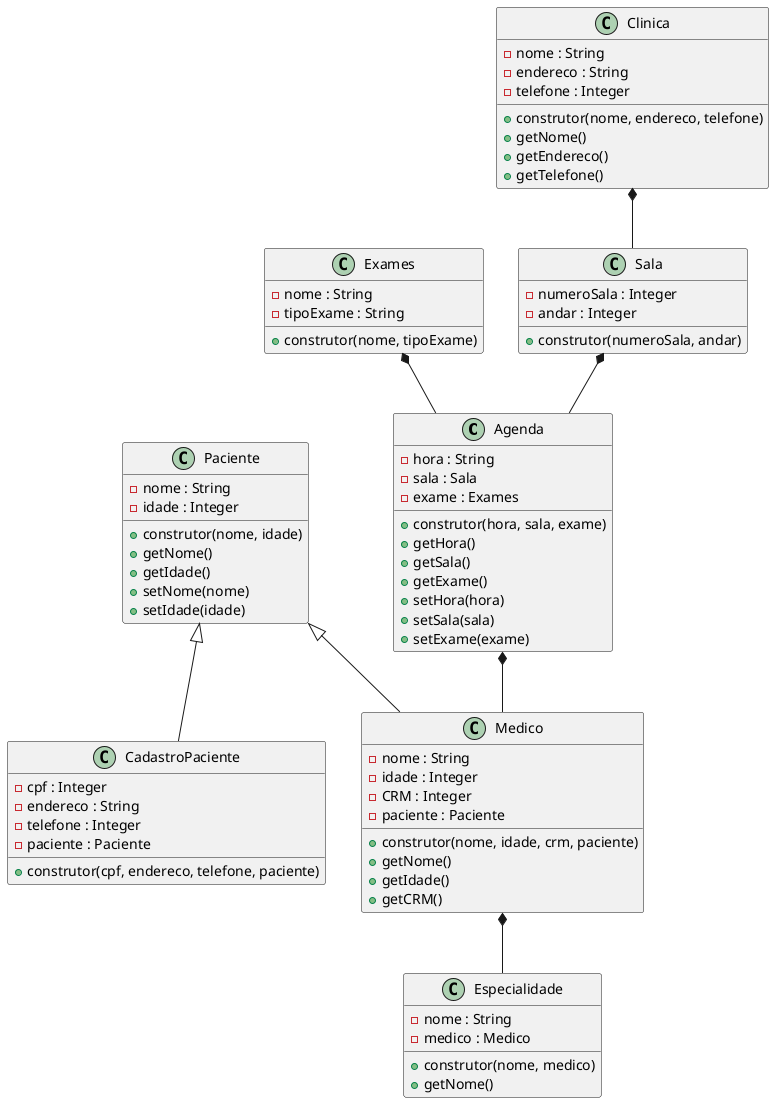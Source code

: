 @startuml Gerenciamento de Exames Medicos

    class Agenda{
        - hora : String
        - sala : Sala
        - exame : Exames
        + construtor(hora, sala, exame)
        + getHora()
        + getSala()
        + getExame()
        + setHora(hora)
        + setSala(sala)
        + setExame(exame)
    }

    class Paciente{
        - nome : String
        - idade : Integer
        + construtor(nome, idade)
        + getNome()
        + getIdade()
        + setNome(nome)
        + setIdade(idade)
    }

    class CadastroPaciente{
        - cpf : Integer
        - endereco : String
        - telefone : Integer
        - paciente : Paciente
        + construtor(cpf, endereco, telefone, paciente)
    }

    class Medico{
        - nome : String
        - idade : Integer
        - CRM : Integer
        - paciente : Paciente
        + construtor(nome, idade, crm, paciente)
        + getNome()
        + getIdade()
        + getCRM()
    }

    class Exames{
        - nome : String
        - tipoExame : String
        + construtor(nome, tipoExame)
    }

    class Especialidade{
        - nome : String
        - medico : Medico
        + construtor(nome, medico)
        + getNome()
    }

    class Clinica{
        - nome : String
        - endereco : String
        - telefone : Integer
        + construtor(nome, endereco, telefone)
        + getNome()
        + getEndereco()
        + getTelefone()
    }

    class Sala{
        - numeroSala : Integer
        - andar : Integer
        + construtor(numeroSala, andar)
    }

    Paciente <|-- CadastroPaciente
    Paciente <|-- Medico
    Medico *-- Especialidade
    Exames *-- Agenda
    Sala *-- Agenda
    Agenda *-- Medico
    Clinica *-- Sala

@enduml